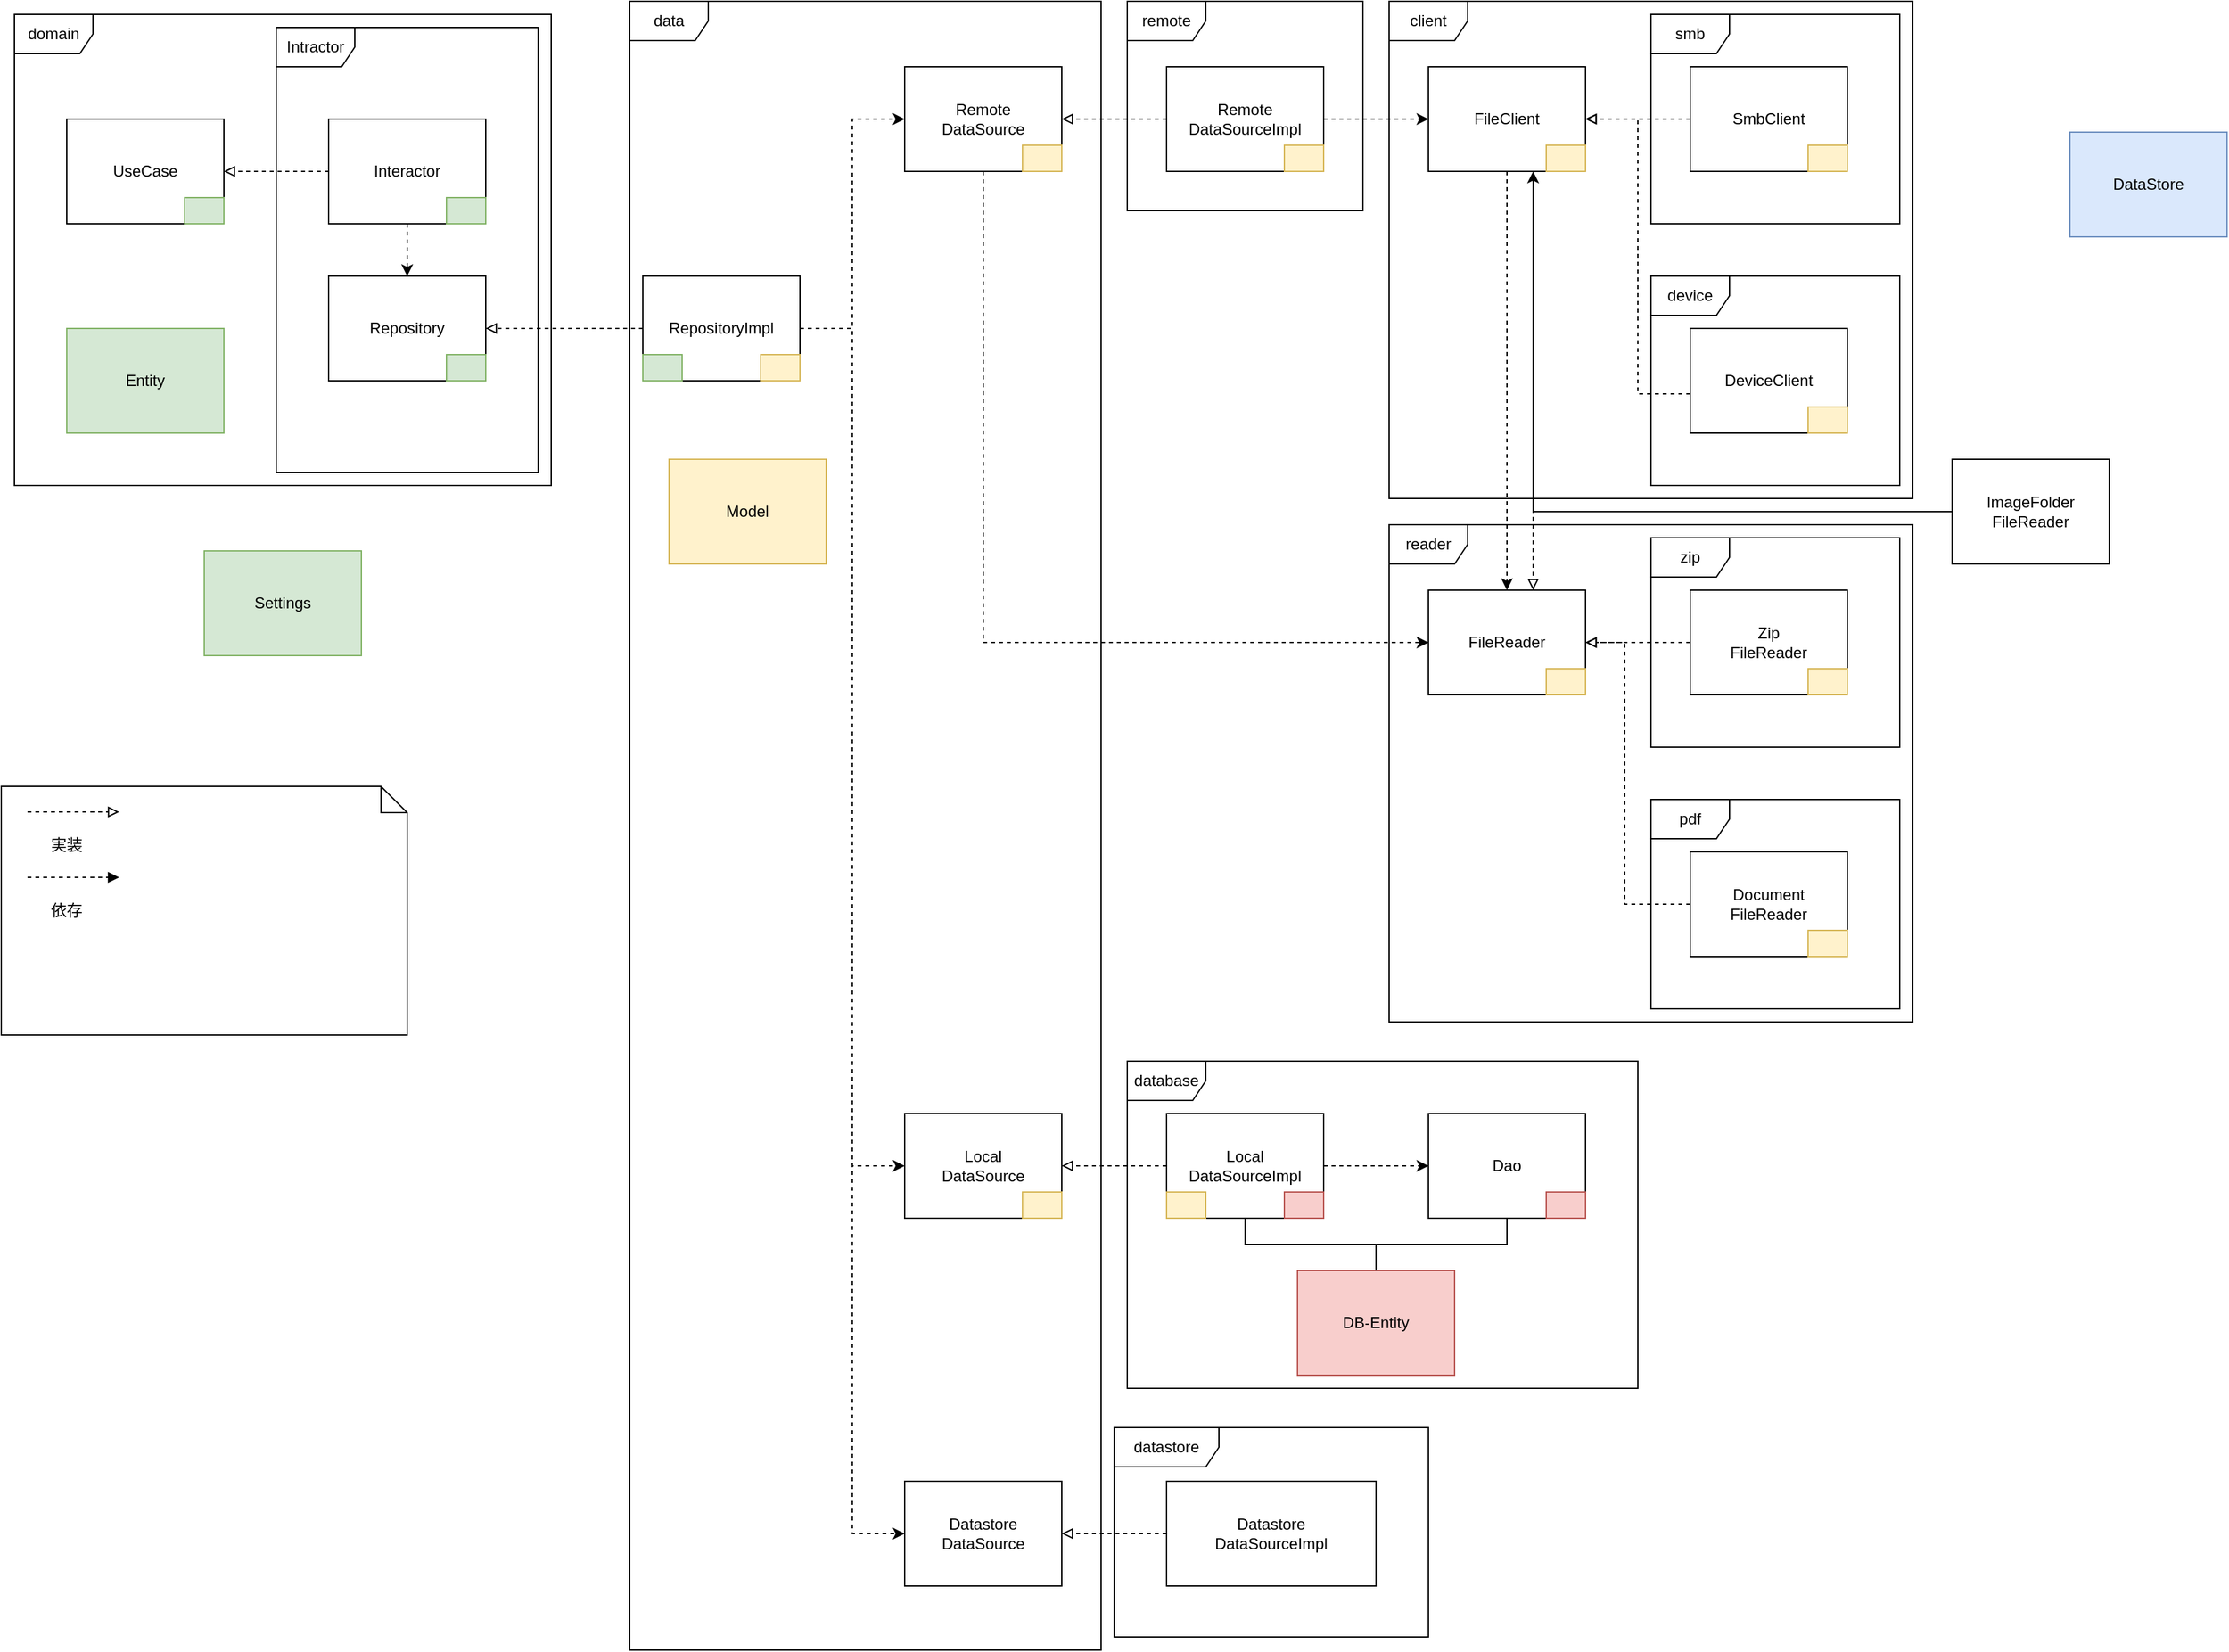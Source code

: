 <mxfile version="20.2.3" type="device"><diagram id="vZDj8eIEbciN1BKe1KfX" name="ページ1"><mxGraphModel dx="1673" dy="1018" grid="1" gridSize="10" guides="1" tooltips="1" connect="1" arrows="1" fold="1" page="1" pageScale="1" pageWidth="3300" pageHeight="2339" math="0" shadow="0"><root><mxCell id="0"/><mxCell id="1" parent="0"/><mxCell id="9QfOavW66OiXsci2EsHu-1" value="client" style="shape=umlFrame;whiteSpace=wrap;html=1;" vertex="1" parent="1"><mxGeometry x="1090" y="30" width="400" height="380" as="geometry"/></mxCell><mxCell id="V4WoSLVtZ78Q0ZOOBIt7-3" value="reader" style="shape=umlFrame;whiteSpace=wrap;html=1;" parent="1" vertex="1"><mxGeometry x="1090" y="430" width="400" height="380" as="geometry"/></mxCell><mxCell id="iccopPgQxlsV0LrsbhzL-1" value="datastore" style="shape=umlFrame;whiteSpace=wrap;html=1;width=80;height=30;" parent="1" vertex="1"><mxGeometry x="880" y="1120" width="240" height="160" as="geometry"/></mxCell><mxCell id="O8FG5qYLEpIlAXNOrkcD-9" value="data" style="shape=umlFrame;whiteSpace=wrap;html=1;" parent="1" vertex="1"><mxGeometry x="510" y="30" width="360" height="1260" as="geometry"/></mxCell><mxCell id="O8FG5qYLEpIlAXNOrkcD-17" value="remote" style="shape=umlFrame;whiteSpace=wrap;html=1;" parent="1" vertex="1"><mxGeometry x="890" y="30" width="180" height="160" as="geometry"/></mxCell><mxCell id="O8FG5qYLEpIlAXNOrkcD-56" value="smb" style="shape=umlFrame;whiteSpace=wrap;html=1;" parent="1" vertex="1"><mxGeometry x="1290" y="40" width="190" height="160" as="geometry"/></mxCell><mxCell id="O8FG5qYLEpIlAXNOrkcD-57" value="device" style="shape=umlFrame;whiteSpace=wrap;html=1;" parent="1" vertex="1"><mxGeometry x="1290" y="240" width="190" height="160" as="geometry"/></mxCell><mxCell id="O8FG5qYLEpIlAXNOrkcD-2" value="domain" style="shape=umlFrame;whiteSpace=wrap;html=1;" parent="1" vertex="1"><mxGeometry x="40" y="40" width="410" height="360" as="geometry"/></mxCell><mxCell id="O8FG5qYLEpIlAXNOrkcD-3" value="UseCase" style="rounded=0;whiteSpace=wrap;html=1;" parent="1" vertex="1"><mxGeometry x="80" y="120" width="120" height="80" as="geometry"/></mxCell><mxCell id="O8FG5qYLEpIlAXNOrkcD-4" value="Intractor" style="shape=umlFrame;whiteSpace=wrap;html=1;" parent="1" vertex="1"><mxGeometry x="240" y="50" width="200" height="340" as="geometry"/></mxCell><mxCell id="O8FG5qYLEpIlAXNOrkcD-6" style="edgeStyle=orthogonalEdgeStyle;rounded=0;orthogonalLoop=1;jettySize=auto;html=1;endArrow=block;endFill=0;dashed=1;" parent="1" source="O8FG5qYLEpIlAXNOrkcD-5" target="O8FG5qYLEpIlAXNOrkcD-3" edge="1"><mxGeometry relative="1" as="geometry"/></mxCell><mxCell id="O8FG5qYLEpIlAXNOrkcD-8" style="edgeStyle=orthogonalEdgeStyle;rounded=0;orthogonalLoop=1;jettySize=auto;html=1;dashed=1;" parent="1" source="O8FG5qYLEpIlAXNOrkcD-5" target="O8FG5qYLEpIlAXNOrkcD-7" edge="1"><mxGeometry relative="1" as="geometry"/></mxCell><mxCell id="O8FG5qYLEpIlAXNOrkcD-5" value="Interactor" style="rounded=0;whiteSpace=wrap;html=1;" parent="1" vertex="1"><mxGeometry x="280" y="120" width="120" height="80" as="geometry"/></mxCell><mxCell id="O8FG5qYLEpIlAXNOrkcD-7" value="Repository" style="rounded=0;whiteSpace=wrap;html=1;" parent="1" vertex="1"><mxGeometry x="280" y="240" width="120" height="80" as="geometry"/></mxCell><mxCell id="O8FG5qYLEpIlAXNOrkcD-11" style="edgeStyle=orthogonalEdgeStyle;rounded=0;orthogonalLoop=1;jettySize=auto;html=1;dashed=1;entryX=1;entryY=0.5;entryDx=0;entryDy=0;endArrow=block;endFill=0;" parent="1" source="O8FG5qYLEpIlAXNOrkcD-10" target="O8FG5qYLEpIlAXNOrkcD-7" edge="1"><mxGeometry relative="1" as="geometry"><mxPoint x="730" y="350" as="targetPoint"/></mxGeometry></mxCell><mxCell id="O8FG5qYLEpIlAXNOrkcD-10" value="RepositoryImpl" style="rounded=0;whiteSpace=wrap;html=1;" parent="1" vertex="1"><mxGeometry x="520" y="240" width="120" height="80" as="geometry"/></mxCell><mxCell id="O8FG5qYLEpIlAXNOrkcD-12" value="Remote&lt;br&gt;DataSource" style="rounded=0;whiteSpace=wrap;html=1;" parent="1" vertex="1"><mxGeometry x="720" y="80" width="120" height="80" as="geometry"/></mxCell><mxCell id="O8FG5qYLEpIlAXNOrkcD-13" value="Local&lt;br&gt;DataSource" style="rounded=0;whiteSpace=wrap;html=1;" parent="1" vertex="1"><mxGeometry x="720" y="880" width="120" height="80" as="geometry"/></mxCell><mxCell id="O8FG5qYLEpIlAXNOrkcD-14" style="edgeStyle=orthogonalEdgeStyle;rounded=0;orthogonalLoop=1;jettySize=auto;html=1;dashed=1;exitX=1;exitY=0.5;exitDx=0;exitDy=0;" parent="1" source="O8FG5qYLEpIlAXNOrkcD-10" target="O8FG5qYLEpIlAXNOrkcD-12" edge="1"><mxGeometry relative="1" as="geometry"><mxPoint x="570" y="200" as="sourcePoint"/><mxPoint x="570" y="280" as="targetPoint"/><Array as="points"><mxPoint x="680" y="280"/><mxPoint x="680" y="120"/></Array></mxGeometry></mxCell><mxCell id="O8FG5qYLEpIlAXNOrkcD-15" style="edgeStyle=orthogonalEdgeStyle;rounded=0;orthogonalLoop=1;jettySize=auto;html=1;dashed=1;" parent="1" source="O8FG5qYLEpIlAXNOrkcD-10" target="O8FG5qYLEpIlAXNOrkcD-13" edge="1"><mxGeometry relative="1" as="geometry"><mxPoint x="920" y="310" as="sourcePoint"/><mxPoint x="1040" y="220" as="targetPoint"/><Array as="points"><mxPoint x="680" y="280"/><mxPoint x="680" y="920"/></Array></mxGeometry></mxCell><mxCell id="O8FG5qYLEpIlAXNOrkcD-16" value="database" style="shape=umlFrame;whiteSpace=wrap;html=1;" parent="1" vertex="1"><mxGeometry x="890" y="840" width="390" height="250" as="geometry"/></mxCell><mxCell id="O8FG5qYLEpIlAXNOrkcD-18" value="Remote&lt;br&gt;DataSourceImpl" style="rounded=0;whiteSpace=wrap;html=1;" parent="1" vertex="1"><mxGeometry x="920" y="80" width="120" height="80" as="geometry"/></mxCell><mxCell id="O8FG5qYLEpIlAXNOrkcD-19" style="edgeStyle=orthogonalEdgeStyle;rounded=0;orthogonalLoop=1;jettySize=auto;html=1;dashed=1;endArrow=block;endFill=0;" parent="1" source="O8FG5qYLEpIlAXNOrkcD-18" target="O8FG5qYLEpIlAXNOrkcD-12" edge="1"><mxGeometry relative="1" as="geometry"><mxPoint x="630" y="310" as="targetPoint"/><mxPoint x="800" y="310" as="sourcePoint"/></mxGeometry></mxCell><mxCell id="O8FG5qYLEpIlAXNOrkcD-22" value="SmbClient" style="rounded=0;whiteSpace=wrap;html=1;" parent="1" vertex="1"><mxGeometry x="1320" y="80" width="120" height="80" as="geometry"/></mxCell><mxCell id="O8FG5qYLEpIlAXNOrkcD-23" value="DeviceClient" style="rounded=0;whiteSpace=wrap;html=1;" parent="1" vertex="1"><mxGeometry x="1320" y="280" width="120" height="80" as="geometry"/></mxCell><mxCell id="O8FG5qYLEpIlAXNOrkcD-25" style="edgeStyle=orthogonalEdgeStyle;rounded=0;orthogonalLoop=1;jettySize=auto;html=1;dashed=1;" parent="1" source="O8FG5qYLEpIlAXNOrkcD-18" target="O8FG5qYLEpIlAXNOrkcD-28" edge="1"><mxGeometry relative="1" as="geometry"><mxPoint x="1360" y="270" as="sourcePoint"/><mxPoint x="1460" y="210" as="targetPoint"/></mxGeometry></mxCell><mxCell id="O8FG5qYLEpIlAXNOrkcD-28" value="FileClient" style="rounded=0;whiteSpace=wrap;html=1;" parent="1" vertex="1"><mxGeometry x="1120" y="80" width="120" height="80" as="geometry"/></mxCell><mxCell id="O8FG5qYLEpIlAXNOrkcD-29" style="edgeStyle=orthogonalEdgeStyle;rounded=0;orthogonalLoop=1;jettySize=auto;html=1;endArrow=block;endFill=0;dashed=1;" parent="1" source="O8FG5qYLEpIlAXNOrkcD-23" target="O8FG5qYLEpIlAXNOrkcD-28" edge="1"><mxGeometry relative="1" as="geometry"><mxPoint x="1100" y="270" as="targetPoint"/><mxPoint x="1240" y="270" as="sourcePoint"/><Array as="points"><mxPoint x="1280" y="330"/><mxPoint x="1280" y="120"/></Array></mxGeometry></mxCell><mxCell id="O8FG5qYLEpIlAXNOrkcD-30" style="edgeStyle=orthogonalEdgeStyle;rounded=0;orthogonalLoop=1;jettySize=auto;html=1;endArrow=block;endFill=0;dashed=1;" parent="1" source="O8FG5qYLEpIlAXNOrkcD-22" target="O8FG5qYLEpIlAXNOrkcD-28" edge="1"><mxGeometry relative="1" as="geometry"><mxPoint x="1540" y="270" as="targetPoint"/><mxPoint x="1640" y="270" as="sourcePoint"/><Array as="points"><mxPoint x="1300" y="120"/><mxPoint x="1300" y="120"/></Array></mxGeometry></mxCell><mxCell id="O8FG5qYLEpIlAXNOrkcD-32" value="FileReader" style="rounded=0;whiteSpace=wrap;html=1;" parent="1" vertex="1"><mxGeometry x="1120" y="480" width="120" height="80" as="geometry"/></mxCell><mxCell id="O8FG5qYLEpIlAXNOrkcD-71" value="Datastore&lt;br&gt;DataSourceImpl" style="rounded=0;whiteSpace=wrap;html=1;" parent="1" vertex="1"><mxGeometry x="920" y="1161" width="160" height="80" as="geometry"/></mxCell><mxCell id="O8FG5qYLEpIlAXNOrkcD-74" value="DB-Entity" style="rounded=0;whiteSpace=wrap;html=1;fillColor=#f8cecc;strokeColor=#b85450;" parent="1" vertex="1"><mxGeometry x="1020" y="1000" width="120" height="80" as="geometry"/></mxCell><mxCell id="6y64tXu3wKap0ylWxeqq-1" value="Entity" style="rounded=0;whiteSpace=wrap;html=1;fillColor=#d5e8d4;strokeColor=#82b366;" parent="1" vertex="1"><mxGeometry x="80" y="280" width="120" height="80" as="geometry"/></mxCell><mxCell id="6y64tXu3wKap0ylWxeqq-13" value="" style="group" parent="1" vertex="1" connectable="0"><mxGeometry x="30" y="630" width="310" height="190" as="geometry"/></mxCell><mxCell id="6y64tXu3wKap0ylWxeqq-4" value="" style="shape=note;size=20;whiteSpace=wrap;html=1;" parent="6y64tXu3wKap0ylWxeqq-13" vertex="1"><mxGeometry width="310" height="190" as="geometry"/></mxCell><mxCell id="6y64tXu3wKap0ylWxeqq-9" value="依存" style="text;html=1;strokeColor=none;fillColor=none;align=center;verticalAlign=middle;whiteSpace=wrap;rounded=0;" parent="6y64tXu3wKap0ylWxeqq-13" vertex="1"><mxGeometry x="20" y="80" width="60" height="30" as="geometry"/></mxCell><mxCell id="6y64tXu3wKap0ylWxeqq-10" style="edgeStyle=orthogonalEdgeStyle;rounded=0;orthogonalLoop=1;jettySize=auto;html=1;dashed=1;endArrow=block;endFill=1;" parent="6y64tXu3wKap0ylWxeqq-13" edge="1"><mxGeometry relative="1" as="geometry"><mxPoint x="90" y="69.5" as="targetPoint"/><mxPoint x="20" y="69.5" as="sourcePoint"/></mxGeometry></mxCell><mxCell id="6y64tXu3wKap0ylWxeqq-11" style="edgeStyle=orthogonalEdgeStyle;rounded=0;orthogonalLoop=1;jettySize=auto;html=1;dashed=1;endArrow=block;endFill=0;" parent="6y64tXu3wKap0ylWxeqq-13" edge="1"><mxGeometry relative="1" as="geometry"><mxPoint x="90" y="19.5" as="targetPoint"/><mxPoint x="20" y="19.5" as="sourcePoint"/></mxGeometry></mxCell><mxCell id="6y64tXu3wKap0ylWxeqq-12" value="実装" style="text;html=1;strokeColor=none;fillColor=none;align=center;verticalAlign=middle;whiteSpace=wrap;rounded=0;" parent="6y64tXu3wKap0ylWxeqq-13" vertex="1"><mxGeometry x="20" y="29.5" width="60" height="30" as="geometry"/></mxCell><mxCell id="6y64tXu3wKap0ylWxeqq-28" style="edgeStyle=orthogonalEdgeStyle;rounded=0;orthogonalLoop=1;jettySize=auto;html=1;endArrow=none;endFill=0;" parent="1" source="6y64tXu3wKap0ylWxeqq-15" target="O8FG5qYLEpIlAXNOrkcD-74" edge="1"><mxGeometry relative="1" as="geometry"/></mxCell><mxCell id="6y64tXu3wKap0ylWxeqq-15" value="Dao" style="rounded=0;whiteSpace=wrap;html=1;" parent="1" vertex="1"><mxGeometry x="1120" y="880" width="120" height="80" as="geometry"/></mxCell><mxCell id="6y64tXu3wKap0ylWxeqq-16" value="Local&lt;br&gt;DataSourceImpl" style="rounded=0;whiteSpace=wrap;html=1;" parent="1" vertex="1"><mxGeometry x="920" y="880" width="120" height="80" as="geometry"/></mxCell><mxCell id="6y64tXu3wKap0ylWxeqq-20" value="zip" style="shape=umlFrame;whiteSpace=wrap;html=1;" parent="1" vertex="1"><mxGeometry x="1290" y="440" width="190" height="160" as="geometry"/></mxCell><mxCell id="6y64tXu3wKap0ylWxeqq-24" style="edgeStyle=orthogonalEdgeStyle;rounded=0;orthogonalLoop=1;jettySize=auto;html=1;dashed=1;endArrow=block;endFill=0;" parent="1" source="6y64tXu3wKap0ylWxeqq-21" target="O8FG5qYLEpIlAXNOrkcD-32" edge="1"><mxGeometry relative="1" as="geometry"><Array as="points"><mxPoint x="1260" y="520"/><mxPoint x="1260" y="520"/></Array></mxGeometry></mxCell><mxCell id="6y64tXu3wKap0ylWxeqq-21" value="Zip&lt;br&gt;FileReader" style="rounded=0;whiteSpace=wrap;html=1;" parent="1" vertex="1"><mxGeometry x="1320" y="480" width="120" height="80" as="geometry"/></mxCell><mxCell id="6y64tXu3wKap0ylWxeqq-22" value="pdf" style="shape=umlFrame;whiteSpace=wrap;html=1;" parent="1" vertex="1"><mxGeometry x="1290" y="640" width="190" height="160" as="geometry"/></mxCell><mxCell id="6y64tXu3wKap0ylWxeqq-25" style="edgeStyle=orthogonalEdgeStyle;rounded=0;orthogonalLoop=1;jettySize=auto;html=1;dashed=1;endArrow=block;endFill=0;" parent="1" source="6y64tXu3wKap0ylWxeqq-23" target="O8FG5qYLEpIlAXNOrkcD-32" edge="1"><mxGeometry relative="1" as="geometry"><Array as="points"><mxPoint x="1270" y="720"/><mxPoint x="1270" y="520"/></Array></mxGeometry></mxCell><mxCell id="6y64tXu3wKap0ylWxeqq-23" value="Document&lt;br&gt;FileReader" style="rounded=0;whiteSpace=wrap;html=1;" parent="1" vertex="1"><mxGeometry x="1320" y="680" width="120" height="80" as="geometry"/></mxCell><mxCell id="6y64tXu3wKap0ylWxeqq-26" style="edgeStyle=orthogonalEdgeStyle;rounded=0;orthogonalLoop=1;jettySize=auto;html=1;dashed=1;endArrow=block;endFill=0;" parent="1" source="6y64tXu3wKap0ylWxeqq-16" target="O8FG5qYLEpIlAXNOrkcD-13" edge="1"><mxGeometry relative="1" as="geometry"><mxPoint x="850" y="250" as="targetPoint"/><mxPoint x="930" y="250" as="sourcePoint"/></mxGeometry></mxCell><mxCell id="6y64tXu3wKap0ylWxeqq-27" style="edgeStyle=orthogonalEdgeStyle;rounded=0;orthogonalLoop=1;jettySize=auto;html=1;dashed=1;" parent="1" source="6y64tXu3wKap0ylWxeqq-16" target="6y64tXu3wKap0ylWxeqq-15" edge="1"><mxGeometry relative="1" as="geometry"><mxPoint x="1040" y="879.5" as="sourcePoint"/><mxPoint x="1120" y="879.5" as="targetPoint"/></mxGeometry></mxCell><mxCell id="6y64tXu3wKap0ylWxeqq-29" value="" style="rounded=0;whiteSpace=wrap;html=1;fillColor=#d5e8d4;strokeColor=#82b366;" parent="1" vertex="1"><mxGeometry x="170" y="180" width="30" height="20" as="geometry"/></mxCell><mxCell id="6y64tXu3wKap0ylWxeqq-30" value="" style="rounded=0;whiteSpace=wrap;html=1;fillColor=#d5e8d4;strokeColor=#82b366;" parent="1" vertex="1"><mxGeometry x="370" y="180" width="30" height="20" as="geometry"/></mxCell><mxCell id="6y64tXu3wKap0ylWxeqq-31" value="" style="rounded=0;whiteSpace=wrap;html=1;fillColor=#d5e8d4;strokeColor=#82b366;" parent="1" vertex="1"><mxGeometry x="370" y="300" width="30" height="20" as="geometry"/></mxCell><mxCell id="6y64tXu3wKap0ylWxeqq-32" value="" style="rounded=0;whiteSpace=wrap;html=1;fillColor=#d5e8d4;strokeColor=#82b366;" parent="1" vertex="1"><mxGeometry x="520" y="300" width="30" height="20" as="geometry"/></mxCell><mxCell id="6y64tXu3wKap0ylWxeqq-33" value="Model" style="rounded=0;whiteSpace=wrap;html=1;fillColor=#fff2cc;strokeColor=#d6b656;" parent="1" vertex="1"><mxGeometry x="540" y="380" width="120" height="80" as="geometry"/></mxCell><mxCell id="6y64tXu3wKap0ylWxeqq-35" value="" style="rounded=0;whiteSpace=wrap;html=1;fillColor=#fff2cc;strokeColor=#d6b656;" parent="1" vertex="1"><mxGeometry x="610" y="300" width="30" height="20" as="geometry"/></mxCell><mxCell id="6y64tXu3wKap0ylWxeqq-36" value="" style="rounded=0;whiteSpace=wrap;html=1;fillColor=#fff2cc;strokeColor=#d6b656;" parent="1" vertex="1"><mxGeometry x="810" y="140" width="30" height="20" as="geometry"/></mxCell><mxCell id="6y64tXu3wKap0ylWxeqq-37" value="" style="rounded=0;whiteSpace=wrap;html=1;fillColor=#fff2cc;strokeColor=#d6b656;" parent="1" vertex="1"><mxGeometry x="1010" y="140" width="30" height="20" as="geometry"/></mxCell><mxCell id="6y64tXu3wKap0ylWxeqq-38" value="" style="rounded=0;whiteSpace=wrap;html=1;fillColor=#fff2cc;strokeColor=#d6b656;" parent="1" vertex="1"><mxGeometry x="1210" y="140" width="30" height="20" as="geometry"/></mxCell><mxCell id="6y64tXu3wKap0ylWxeqq-39" value="" style="rounded=0;whiteSpace=wrap;html=1;fillColor=#fff2cc;strokeColor=#d6b656;" parent="1" vertex="1"><mxGeometry x="1410" y="140" width="30" height="20" as="geometry"/></mxCell><mxCell id="6y64tXu3wKap0ylWxeqq-40" value="" style="rounded=0;whiteSpace=wrap;html=1;fillColor=#fff2cc;strokeColor=#d6b656;" parent="1" vertex="1"><mxGeometry x="1410" y="340" width="30" height="20" as="geometry"/></mxCell><mxCell id="6y64tXu3wKap0ylWxeqq-41" value="" style="rounded=0;whiteSpace=wrap;html=1;fillColor=#fff2cc;strokeColor=#d6b656;" parent="1" vertex="1"><mxGeometry x="1410" y="540" width="30" height="20" as="geometry"/></mxCell><mxCell id="6y64tXu3wKap0ylWxeqq-42" value="" style="rounded=0;whiteSpace=wrap;html=1;fillColor=#fff2cc;strokeColor=#d6b656;" parent="1" vertex="1"><mxGeometry x="1410" y="740" width="30" height="20" as="geometry"/></mxCell><mxCell id="6y64tXu3wKap0ylWxeqq-43" value="" style="rounded=0;whiteSpace=wrap;html=1;fillColor=#fff2cc;strokeColor=#d6b656;" parent="1" vertex="1"><mxGeometry x="1210" y="540" width="30" height="20" as="geometry"/></mxCell><mxCell id="6y64tXu3wKap0ylWxeqq-44" value="" style="rounded=0;whiteSpace=wrap;html=1;fillColor=#fff2cc;strokeColor=#d6b656;" parent="1" vertex="1"><mxGeometry x="810" y="940" width="30" height="20" as="geometry"/></mxCell><mxCell id="6y64tXu3wKap0ylWxeqq-45" value="" style="rounded=0;whiteSpace=wrap;html=1;fillColor=#fff2cc;strokeColor=#d6b656;" parent="1" vertex="1"><mxGeometry x="920" y="940" width="30" height="20" as="geometry"/></mxCell><mxCell id="6y64tXu3wKap0ylWxeqq-46" value="" style="rounded=0;whiteSpace=wrap;html=1;fillColor=#f8cecc;strokeColor=#b85450;" parent="1" vertex="1"><mxGeometry x="1010" y="940" width="30" height="20" as="geometry"/></mxCell><mxCell id="6y64tXu3wKap0ylWxeqq-47" value="" style="rounded=0;whiteSpace=wrap;html=1;fillColor=#f8cecc;strokeColor=#b85450;" parent="1" vertex="1"><mxGeometry x="1210" y="940" width="30" height="20" as="geometry"/></mxCell><mxCell id="Eqflxc2KB6VPxhKgkxIk-1" value="DataStore" style="rounded=0;whiteSpace=wrap;html=1;fillColor=#dae8fc;strokeColor=#6c8ebf;" parent="1" vertex="1"><mxGeometry x="1610" y="130" width="120" height="80" as="geometry"/></mxCell><mxCell id="SMw5CCcF6BhBNA1QAuJh-1" value="Settings" style="rounded=0;whiteSpace=wrap;html=1;fillColor=#d5e8d4;strokeColor=#82b366;" parent="1" vertex="1"><mxGeometry x="185" y="450" width="120" height="80" as="geometry"/></mxCell><mxCell id="iccopPgQxlsV0LrsbhzL-3" value="Datastore&lt;br&gt;DataSource" style="rounded=0;whiteSpace=wrap;html=1;" parent="1" vertex="1"><mxGeometry x="720" y="1161" width="120" height="80" as="geometry"/></mxCell><mxCell id="iccopPgQxlsV0LrsbhzL-4" style="edgeStyle=orthogonalEdgeStyle;rounded=0;orthogonalLoop=1;jettySize=auto;html=1;dashed=1;endArrow=block;endFill=0;" parent="1" source="O8FG5qYLEpIlAXNOrkcD-71" target="iccopPgQxlsV0LrsbhzL-3" edge="1"><mxGeometry relative="1" as="geometry"><mxPoint x="850" y="890" as="targetPoint"/><mxPoint x="930" y="890" as="sourcePoint"/></mxGeometry></mxCell><mxCell id="iccopPgQxlsV0LrsbhzL-5" style="edgeStyle=orthogonalEdgeStyle;rounded=0;orthogonalLoop=1;jettySize=auto;html=1;dashed=1;" parent="1" source="O8FG5qYLEpIlAXNOrkcD-10" target="iccopPgQxlsV0LrsbhzL-3" edge="1"><mxGeometry relative="1" as="geometry"><mxPoint x="650" y="290" as="sourcePoint"/><mxPoint x="730" y="890" as="targetPoint"/><Array as="points"><mxPoint x="680" y="280"/><mxPoint x="680" y="1201"/></Array></mxGeometry></mxCell><mxCell id="iccopPgQxlsV0LrsbhzL-6" style="edgeStyle=orthogonalEdgeStyle;rounded=0;orthogonalLoop=1;jettySize=auto;html=1;endArrow=none;endFill=0;" parent="1" source="6y64tXu3wKap0ylWxeqq-16" target="O8FG5qYLEpIlAXNOrkcD-74" edge="1"><mxGeometry relative="1" as="geometry"><mxPoint x="1190" y="970" as="sourcePoint"/><mxPoint x="1090" y="1010" as="targetPoint"/></mxGeometry></mxCell><mxCell id="iccopPgQxlsV0LrsbhzL-8" style="edgeStyle=orthogonalEdgeStyle;rounded=0;orthogonalLoop=1;jettySize=auto;html=1;dashed=1;exitX=0.5;exitY=1;exitDx=0;exitDy=0;" parent="1" source="O8FG5qYLEpIlAXNOrkcD-28" target="O8FG5qYLEpIlAXNOrkcD-32" edge="1"><mxGeometry relative="1" as="geometry"><mxPoint x="1050" y="130" as="sourcePoint"/><mxPoint x="1130" y="130" as="targetPoint"/><Array as="points"><mxPoint x="1180" y="330"/><mxPoint x="1180" y="330"/></Array></mxGeometry></mxCell><mxCell id="V4WoSLVtZ78Q0ZOOBIt7-6" style="edgeStyle=orthogonalEdgeStyle;rounded=0;orthogonalLoop=1;jettySize=auto;html=1;dashed=1;entryX=0;entryY=0.5;entryDx=0;entryDy=0;" parent="1" source="O8FG5qYLEpIlAXNOrkcD-12" target="O8FG5qYLEpIlAXNOrkcD-32" edge="1"><mxGeometry relative="1" as="geometry"><mxPoint x="1190" y="170" as="sourcePoint"/><mxPoint x="1190.053" y="490" as="targetPoint"/><Array as="points"><mxPoint x="780" y="520"/></Array></mxGeometry></mxCell><mxCell id="9QfOavW66OiXsci2EsHu-4" style="edgeStyle=orthogonalEdgeStyle;rounded=0;orthogonalLoop=1;jettySize=auto;html=1;" edge="1" parent="1" source="9QfOavW66OiXsci2EsHu-3" target="O8FG5qYLEpIlAXNOrkcD-28"><mxGeometry relative="1" as="geometry"><Array as="points"><mxPoint x="1200" y="420"/></Array></mxGeometry></mxCell><mxCell id="9QfOavW66OiXsci2EsHu-5" style="edgeStyle=orthogonalEdgeStyle;rounded=0;orthogonalLoop=1;jettySize=auto;html=1;dashed=1;endArrow=block;endFill=0;" edge="1" parent="1" source="9QfOavW66OiXsci2EsHu-3" target="O8FG5qYLEpIlAXNOrkcD-32"><mxGeometry relative="1" as="geometry"><Array as="points"><mxPoint x="1200" y="420"/></Array></mxGeometry></mxCell><mxCell id="9QfOavW66OiXsci2EsHu-3" value="ImageFolder&lt;br&gt;FileReader" style="rounded=0;whiteSpace=wrap;html=1;" vertex="1" parent="1"><mxGeometry x="1520" y="380" width="120" height="80" as="geometry"/></mxCell></root></mxGraphModel></diagram></mxfile>